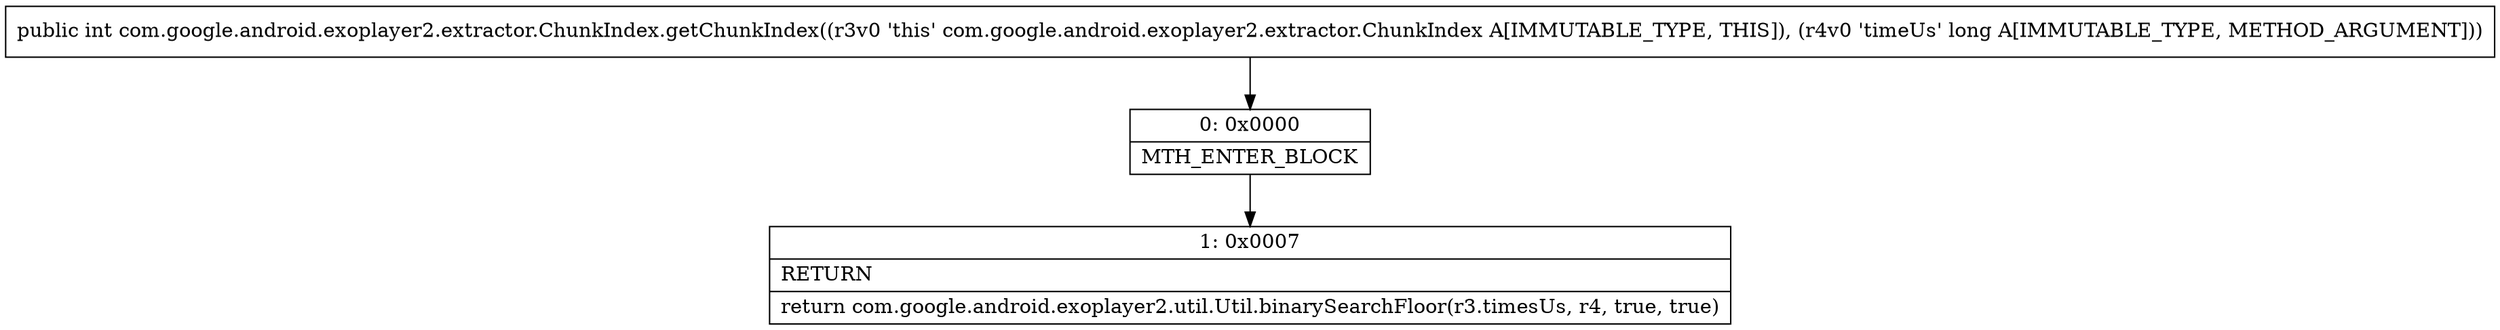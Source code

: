 digraph "CFG forcom.google.android.exoplayer2.extractor.ChunkIndex.getChunkIndex(J)I" {
Node_0 [shape=record,label="{0\:\ 0x0000|MTH_ENTER_BLOCK\l}"];
Node_1 [shape=record,label="{1\:\ 0x0007|RETURN\l|return com.google.android.exoplayer2.util.Util.binarySearchFloor(r3.timesUs, r4, true, true)\l}"];
MethodNode[shape=record,label="{public int com.google.android.exoplayer2.extractor.ChunkIndex.getChunkIndex((r3v0 'this' com.google.android.exoplayer2.extractor.ChunkIndex A[IMMUTABLE_TYPE, THIS]), (r4v0 'timeUs' long A[IMMUTABLE_TYPE, METHOD_ARGUMENT])) }"];
MethodNode -> Node_0;
Node_0 -> Node_1;
}

